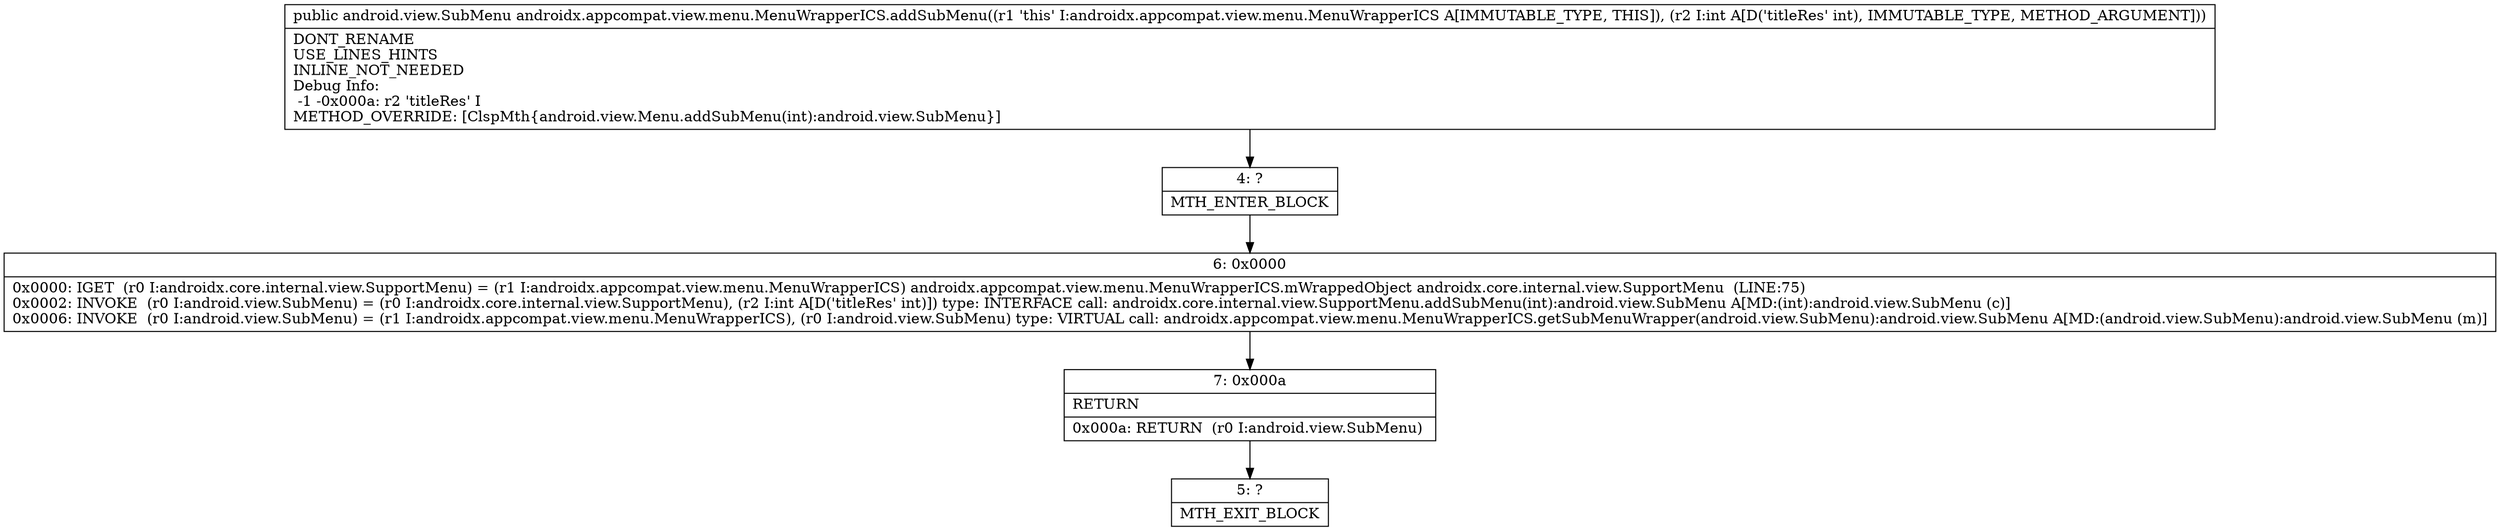 digraph "CFG forandroidx.appcompat.view.menu.MenuWrapperICS.addSubMenu(I)Landroid\/view\/SubMenu;" {
Node_4 [shape=record,label="{4\:\ ?|MTH_ENTER_BLOCK\l}"];
Node_6 [shape=record,label="{6\:\ 0x0000|0x0000: IGET  (r0 I:androidx.core.internal.view.SupportMenu) = (r1 I:androidx.appcompat.view.menu.MenuWrapperICS) androidx.appcompat.view.menu.MenuWrapperICS.mWrappedObject androidx.core.internal.view.SupportMenu  (LINE:75)\l0x0002: INVOKE  (r0 I:android.view.SubMenu) = (r0 I:androidx.core.internal.view.SupportMenu), (r2 I:int A[D('titleRes' int)]) type: INTERFACE call: androidx.core.internal.view.SupportMenu.addSubMenu(int):android.view.SubMenu A[MD:(int):android.view.SubMenu (c)]\l0x0006: INVOKE  (r0 I:android.view.SubMenu) = (r1 I:androidx.appcompat.view.menu.MenuWrapperICS), (r0 I:android.view.SubMenu) type: VIRTUAL call: androidx.appcompat.view.menu.MenuWrapperICS.getSubMenuWrapper(android.view.SubMenu):android.view.SubMenu A[MD:(android.view.SubMenu):android.view.SubMenu (m)]\l}"];
Node_7 [shape=record,label="{7\:\ 0x000a|RETURN\l|0x000a: RETURN  (r0 I:android.view.SubMenu) \l}"];
Node_5 [shape=record,label="{5\:\ ?|MTH_EXIT_BLOCK\l}"];
MethodNode[shape=record,label="{public android.view.SubMenu androidx.appcompat.view.menu.MenuWrapperICS.addSubMenu((r1 'this' I:androidx.appcompat.view.menu.MenuWrapperICS A[IMMUTABLE_TYPE, THIS]), (r2 I:int A[D('titleRes' int), IMMUTABLE_TYPE, METHOD_ARGUMENT]))  | DONT_RENAME\lUSE_LINES_HINTS\lINLINE_NOT_NEEDED\lDebug Info:\l  \-1 \-0x000a: r2 'titleRes' I\lMETHOD_OVERRIDE: [ClspMth\{android.view.Menu.addSubMenu(int):android.view.SubMenu\}]\l}"];
MethodNode -> Node_4;Node_4 -> Node_6;
Node_6 -> Node_7;
Node_7 -> Node_5;
}

